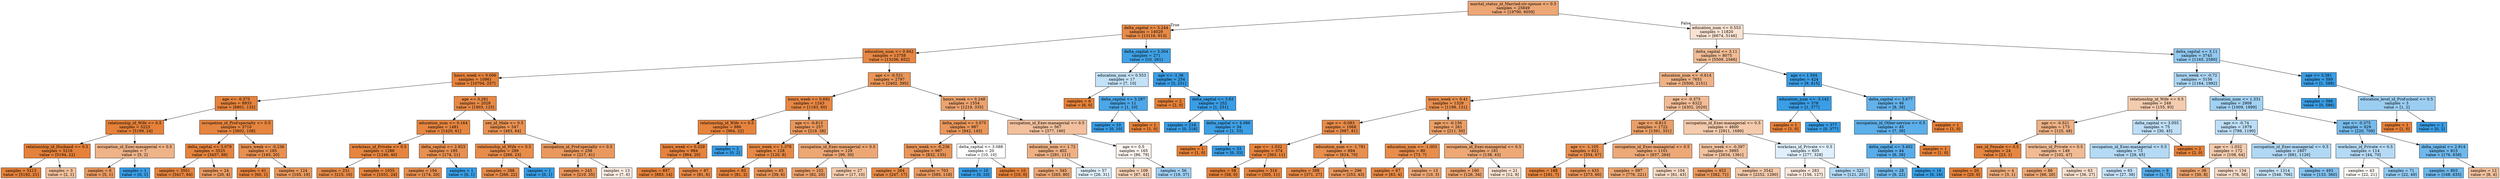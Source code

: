digraph Tree {
node [shape=box, style="filled", color="black"] ;
0 [label="marital_status_id_Married-civ-spouse <= 0.5\nsamples = 25849\nvalue = [19790, 6059]", fillcolor="#e58139b1"] ;
1 [label="delta_capital <= 3.244\nsamples = 14029\nvalue = [13116, 913]", fillcolor="#e58139ed"] ;
0 -> 1 [labeldistance=2.5, labelangle=45, headlabel="True"] ;
2 [label="education_num <= 0.942\nsamples = 13758\nvalue = [13106, 652]", fillcolor="#e58139f2"] ;
1 -> 2 ;
3 [label="hours_week <= 0.006\nsamples = 10961\nvalue = [10704, 257]", fillcolor="#e58139f9"] ;
2 -> 3 ;
4 [label="age <= -0.375\nsamples = 8933\nvalue = [8801, 132]", fillcolor="#e58139fb"] ;
3 -> 4 ;
5 [label="relationship_id_Wife <= 0.5\nsamples = 5223\nvalue = [5199, 24]", fillcolor="#e58139fe"] ;
4 -> 5 ;
6 [label="relationship_id_Husband <= 0.5\nsamples = 5216\nvalue = [5194, 22]", fillcolor="#e58139fe"] ;
5 -> 6 ;
7 [label="samples = 5213\nvalue = [5192, 21]", fillcolor="#e58139fe"] ;
6 -> 7 ;
8 [label="samples = 3\nvalue = [2, 1]", fillcolor="#e581397f"] ;
6 -> 8 ;
9 [label="occupation_id_Exec-managerial <= 0.5\nsamples = 7\nvalue = [5, 2]", fillcolor="#e5813999"] ;
5 -> 9 ;
10 [label="samples = 6\nvalue = [5, 1]", fillcolor="#e58139cc"] ;
9 -> 10 ;
11 [label="samples = 1\nvalue = [0, 1]", fillcolor="#399de5ff"] ;
9 -> 11 ;
12 [label="occupation_id_Prof-specialty <= 0.5\nsamples = 3710\nvalue = [3602, 108]", fillcolor="#e58139f7"] ;
4 -> 12 ;
13 [label="delta_capital <= 3.079\nsamples = 3525\nvalue = [3437, 88]", fillcolor="#e58139f8"] ;
12 -> 13 ;
14 [label="samples = 3501\nvalue = [3417, 84]", fillcolor="#e58139f9"] ;
13 -> 14 ;
15 [label="samples = 24\nvalue = [20, 4]", fillcolor="#e58139cc"] ;
13 -> 15 ;
16 [label="hours_week <= -0.236\nsamples = 185\nvalue = [165, 20]", fillcolor="#e58139e0"] ;
12 -> 16 ;
17 [label="samples = 61\nvalue = [60, 1]", fillcolor="#e58139fb"] ;
16 -> 17 ;
18 [label="samples = 124\nvalue = [105, 19]", fillcolor="#e58139d1"] ;
16 -> 18 ;
19 [label="age <= 0.281\nsamples = 2028\nvalue = [1903, 125]", fillcolor="#e58139ee"] ;
3 -> 19 ;
20 [label="education_num <= 0.164\nsamples = 1481\nvalue = [1420, 61]", fillcolor="#e58139f4"] ;
19 -> 20 ;
21 [label="workclass_id_Private <= 0.5\nsamples = 1286\nvalue = [1246, 40]", fillcolor="#e58139f7"] ;
20 -> 21 ;
22 [label="samples = 231\nvalue = [215, 16]", fillcolor="#e58139ec"] ;
21 -> 22 ;
23 [label="samples = 1055\nvalue = [1031, 24]", fillcolor="#e58139f9"] ;
21 -> 23 ;
24 [label="delta_capital <= 2.923\nsamples = 195\nvalue = [174, 21]", fillcolor="#e58139e0"] ;
20 -> 24 ;
25 [label="samples = 194\nvalue = [174, 20]", fillcolor="#e58139e2"] ;
24 -> 25 ;
26 [label="samples = 1\nvalue = [0, 1]", fillcolor="#399de5ff"] ;
24 -> 26 ;
27 [label="sex_id_Male <= 0.5\nsamples = 547\nvalue = [483, 64]", fillcolor="#e58139dd"] ;
19 -> 27 ;
28 [label="relationship_id_Wife <= 0.5\nsamples = 289\nvalue = [266, 23]", fillcolor="#e58139e9"] ;
27 -> 28 ;
29 [label="samples = 288\nvalue = [266, 22]", fillcolor="#e58139ea"] ;
28 -> 29 ;
30 [label="samples = 1\nvalue = [0, 1]", fillcolor="#399de5ff"] ;
28 -> 30 ;
31 [label="occupation_id_Prof-specialty <= 0.5\nsamples = 258\nvalue = [217, 41]", fillcolor="#e58139cf"] ;
27 -> 31 ;
32 [label="samples = 245\nvalue = [210, 35]", fillcolor="#e58139d4"] ;
31 -> 32 ;
33 [label="samples = 13\nvalue = [7, 6]", fillcolor="#e5813924"] ;
31 -> 33 ;
34 [label="age <= -0.521\nsamples = 2797\nvalue = [2402, 395]", fillcolor="#e58139d5"] ;
2 -> 34 ;
35 [label="hours_week <= 0.692\nsamples = 1243\nvalue = [1183, 60]", fillcolor="#e58139f2"] ;
34 -> 35 ;
36 [label="relationship_id_Wife <= 0.5\nsamples = 986\nvalue = [964, 22]", fillcolor="#e58139f9"] ;
35 -> 36 ;
37 [label="hours_week <= 0.329\nsamples = 984\nvalue = [964, 20]", fillcolor="#e58139fa"] ;
36 -> 37 ;
38 [label="samples = 897\nvalue = [883, 14]", fillcolor="#e58139fb"] ;
37 -> 38 ;
39 [label="samples = 87\nvalue = [81, 6]", fillcolor="#e58139ec"] ;
37 -> 39 ;
40 [label="samples = 2\nvalue = [0, 2]", fillcolor="#399de5ff"] ;
36 -> 40 ;
41 [label="age <= -0.813\nsamples = 257\nvalue = [219, 38]", fillcolor="#e58139d3"] ;
35 -> 41 ;
42 [label="hours_week <= 1.378\nsamples = 128\nvalue = [120, 8]", fillcolor="#e58139ee"] ;
41 -> 42 ;
43 [label="samples = 83\nvalue = [81, 2]", fillcolor="#e58139f9"] ;
42 -> 43 ;
44 [label="samples = 45\nvalue = [39, 6]", fillcolor="#e58139d8"] ;
42 -> 44 ;
45 [label="occupation_id_Exec-managerial <= 0.5\nsamples = 129\nvalue = [99, 30]", fillcolor="#e58139b2"] ;
41 -> 45 ;
46 [label="samples = 102\nvalue = [82, 20]", fillcolor="#e58139c1"] ;
45 -> 46 ;
47 [label="samples = 27\nvalue = [17, 10]", fillcolor="#e5813969"] ;
45 -> 47 ;
48 [label="hours_week <= 0.248\nsamples = 1554\nvalue = [1219, 335]", fillcolor="#e58139b9"] ;
34 -> 48 ;
49 [label="delta_capital <= 3.075\nsamples = 987\nvalue = [842, 145]", fillcolor="#e58139d3"] ;
48 -> 49 ;
50 [label="hours_week <= -0.236\nsamples = 967\nvalue = [832, 135]", fillcolor="#e58139d6"] ;
49 -> 50 ;
51 [label="samples = 264\nvalue = [247, 17]", fillcolor="#e58139ed"] ;
50 -> 51 ;
52 [label="samples = 703\nvalue = [585, 118]", fillcolor="#e58139cc"] ;
50 -> 52 ;
53 [label="delta_capital <= 3.088\nsamples = 20\nvalue = [10, 10]", fillcolor="#e5813900"] ;
49 -> 53 ;
54 [label="samples = 10\nvalue = [0, 10]", fillcolor="#399de5ff"] ;
53 -> 54 ;
55 [label="samples = 10\nvalue = [10, 0]", fillcolor="#e58139ff"] ;
53 -> 55 ;
56 [label="occupation_id_Exec-managerial <= 0.5\nsamples = 567\nvalue = [377, 190]", fillcolor="#e581397e"] ;
48 -> 56 ;
57 [label="education_num <= 1.72\nsamples = 402\nvalue = [291, 111]", fillcolor="#e581399e"] ;
56 -> 57 ;
58 [label="samples = 345\nvalue = [265, 80]", fillcolor="#e58139b2"] ;
57 -> 58 ;
59 [label="samples = 57\nvalue = [26, 31]", fillcolor="#399de529"] ;
57 -> 59 ;
60 [label="age <= 0.5\nsamples = 165\nvalue = [86, 79]", fillcolor="#e5813915"] ;
56 -> 60 ;
61 [label="samples = 109\nvalue = [67, 42]", fillcolor="#e581395f"] ;
60 -> 61 ;
62 [label="samples = 56\nvalue = [19, 37]", fillcolor="#399de57c"] ;
60 -> 62 ;
63 [label="delta_capital <= 3.304\nsamples = 271\nvalue = [10, 261]", fillcolor="#399de5f5"] ;
1 -> 63 ;
64 [label="education_num <= 0.553\nsamples = 17\nvalue = [7, 10]", fillcolor="#399de54d"] ;
63 -> 64 ;
65 [label="samples = 6\nvalue = [6, 0]", fillcolor="#e58139ff"] ;
64 -> 65 ;
66 [label="delta_capital <= 3.287\nsamples = 11\nvalue = [1, 10]", fillcolor="#399de5e6"] ;
64 -> 66 ;
67 [label="samples = 10\nvalue = [0, 10]", fillcolor="#399de5ff"] ;
66 -> 67 ;
68 [label="samples = 1\nvalue = [1, 0]", fillcolor="#e58139ff"] ;
66 -> 68 ;
69 [label="age <= -1.36\nsamples = 254\nvalue = [3, 251]", fillcolor="#399de5fc"] ;
63 -> 69 ;
70 [label="samples = 2\nvalue = [2, 0]", fillcolor="#e58139ff"] ;
69 -> 70 ;
71 [label="delta_capital <= 3.83\nsamples = 252\nvalue = [1, 251]", fillcolor="#399de5fe"] ;
69 -> 71 ;
72 [label="samples = 218\nvalue = [0, 218]", fillcolor="#399de5ff"] ;
71 -> 72 ;
73 [label="delta_capital <= 4.086\nsamples = 34\nvalue = [1, 33]", fillcolor="#399de5f7"] ;
71 -> 73 ;
74 [label="samples = 1\nvalue = [1, 0]", fillcolor="#e58139ff"] ;
73 -> 74 ;
75 [label="samples = 33\nvalue = [0, 33]", fillcolor="#399de5ff"] ;
73 -> 75 ;
76 [label="education_num <= 0.553\nsamples = 11820\nvalue = [6674, 5146]", fillcolor="#e581393a"] ;
0 -> 76 [labeldistance=2.5, labelangle=-45, headlabel="False"] ;
77 [label="delta_capital <= 3.11\nsamples = 8075\nvalue = [5509, 2566]", fillcolor="#e5813988"] ;
76 -> 77 ;
78 [label="education_num <= -0.614\nsamples = 7651\nvalue = [5500, 2151]", fillcolor="#e581399b"] ;
77 -> 78 ;
79 [label="hours_week <= 0.41\nsamples = 1329\nvalue = [1198, 131]", fillcolor="#e58139e3"] ;
78 -> 79 ;
80 [label="age <= -0.083\nsamples = 1068\nvalue = [987, 81]", fillcolor="#e58139ea"] ;
79 -> 80 ;
81 [label="age <= -1.032\nsamples = 374\nvalue = [363, 11]", fillcolor="#e58139f7"] ;
80 -> 81 ;
82 [label="samples = 58\nvalue = [58, 0]", fillcolor="#e58139ff"] ;
81 -> 82 ;
83 [label="samples = 316\nvalue = [305, 11]", fillcolor="#e58139f6"] ;
81 -> 83 ;
84 [label="education_num <= -1.781\nsamples = 694\nvalue = [624, 70]", fillcolor="#e58139e2"] ;
80 -> 84 ;
85 [label="samples = 398\nvalue = [371, 27]", fillcolor="#e58139ec"] ;
84 -> 85 ;
86 [label="samples = 296\nvalue = [253, 43]", fillcolor="#e58139d4"] ;
84 -> 86 ;
87 [label="age <= -0.156\nsamples = 261\nvalue = [211, 50]", fillcolor="#e58139c3"] ;
79 -> 87 ;
88 [label="education_num <= -1.003\nsamples = 80\nvalue = [73, 7]", fillcolor="#e58139e7"] ;
87 -> 88 ;
89 [label="samples = 67\nvalue = [63, 4]", fillcolor="#e58139ef"] ;
88 -> 89 ;
90 [label="samples = 13\nvalue = [10, 3]", fillcolor="#e58139b3"] ;
88 -> 90 ;
91 [label="occupation_id_Exec-managerial <= 0.5\nsamples = 181\nvalue = [138, 43]", fillcolor="#e58139b0"] ;
87 -> 91 ;
92 [label="samples = 160\nvalue = [126, 34]", fillcolor="#e58139ba"] ;
91 -> 92 ;
93 [label="samples = 21\nvalue = [12, 9]", fillcolor="#e5813940"] ;
91 -> 93 ;
94 [label="age <= -0.375\nsamples = 6322\nvalue = [4302, 2020]", fillcolor="#e5813987"] ;
78 -> 94 ;
95 [label="age <= -0.813\nsamples = 1722\nvalue = [1391, 331]", fillcolor="#e58139c2"] ;
94 -> 95 ;
96 [label="age <= -1.105\nsamples = 621\nvalue = [554, 67]", fillcolor="#e58139e0"] ;
95 -> 96 ;
97 [label="samples = 188\nvalue = [181, 7]", fillcolor="#e58139f5"] ;
96 -> 97 ;
98 [label="samples = 433\nvalue = [373, 60]", fillcolor="#e58139d6"] ;
96 -> 98 ;
99 [label="occupation_id_Exec-managerial <= 0.5\nsamples = 1101\nvalue = [837, 264]", fillcolor="#e58139af"] ;
95 -> 99 ;
100 [label="samples = 997\nvalue = [776, 221]", fillcolor="#e58139b6"] ;
99 -> 100 ;
101 [label="samples = 104\nvalue = [61, 43]", fillcolor="#e581394b"] ;
99 -> 101 ;
102 [label="occupation_id_Exec-managerial <= 0.5\nsamples = 4600\nvalue = [2911, 1689]", fillcolor="#e581396b"] ;
94 -> 102 ;
103 [label="hours_week <= -0.397\nsamples = 3995\nvalue = [2634, 1361]", fillcolor="#e581397b"] ;
102 -> 103 ;
104 [label="samples = 453\nvalue = [382, 71]", fillcolor="#e58139d0"] ;
103 -> 104 ;
105 [label="samples = 3542\nvalue = [2252, 1290]", fillcolor="#e581396d"] ;
103 -> 105 ;
106 [label="workclass_id_Private <= 0.5\nsamples = 605\nvalue = [277, 328]", fillcolor="#399de528"] ;
102 -> 106 ;
107 [label="samples = 283\nvalue = [156, 127]", fillcolor="#e581392f"] ;
106 -> 107 ;
108 [label="samples = 322\nvalue = [121, 201]", fillcolor="#399de565"] ;
106 -> 108 ;
109 [label="age <= 1.594\nsamples = 424\nvalue = [9, 415]", fillcolor="#399de5f9"] ;
77 -> 109 ;
110 [label="education_num <= -3.142\nsamples = 378\nvalue = [1, 377]", fillcolor="#399de5fe"] ;
109 -> 110 ;
111 [label="samples = 1\nvalue = [1, 0]", fillcolor="#e58139ff"] ;
110 -> 111 ;
112 [label="samples = 377\nvalue = [0, 377]", fillcolor="#399de5ff"] ;
110 -> 112 ;
113 [label="delta_capital <= 3.677\nsamples = 46\nvalue = [8, 38]", fillcolor="#399de5c9"] ;
109 -> 113 ;
114 [label="occupation_id_Other-service <= 0.5\nsamples = 45\nvalue = [7, 38]", fillcolor="#399de5d0"] ;
113 -> 114 ;
115 [label="delta_capital <= 3.402\nsamples = 44\nvalue = [6, 38]", fillcolor="#399de5d7"] ;
114 -> 115 ;
116 [label="samples = 28\nvalue = [6, 22]", fillcolor="#399de5b9"] ;
115 -> 116 ;
117 [label="samples = 16\nvalue = [0, 16]", fillcolor="#399de5ff"] ;
115 -> 117 ;
118 [label="samples = 1\nvalue = [1, 0]", fillcolor="#e58139ff"] ;
114 -> 118 ;
119 [label="samples = 1\nvalue = [1, 0]", fillcolor="#e58139ff"] ;
113 -> 119 ;
120 [label="delta_capital <= 3.11\nsamples = 3745\nvalue = [1165, 2580]", fillcolor="#399de58c"] ;
76 -> 120 ;
121 [label="hours_week <= -0.72\nsamples = 3156\nvalue = [1164, 1992]", fillcolor="#399de56a"] ;
120 -> 121 ;
122 [label="relationship_id_Wife <= 0.5\nsamples = 248\nvalue = [155, 93]", fillcolor="#e5813966"] ;
121 -> 122 ;
123 [label="age <= -0.521\nsamples = 173\nvalue = [125, 48]", fillcolor="#e581399d"] ;
122 -> 123 ;
124 [label="sex_id_Female <= 0.5\nsamples = 24\nvalue = [23, 1]", fillcolor="#e58139f4"] ;
123 -> 124 ;
125 [label="samples = 20\nvalue = [20, 0]", fillcolor="#e58139ff"] ;
124 -> 125 ;
126 [label="samples = 4\nvalue = [3, 1]", fillcolor="#e58139aa"] ;
124 -> 126 ;
127 [label="workclass_id_Private <= 0.5\nsamples = 149\nvalue = [102, 47]", fillcolor="#e581398a"] ;
123 -> 127 ;
128 [label="samples = 86\nvalue = [66, 20]", fillcolor="#e58139b2"] ;
127 -> 128 ;
129 [label="samples = 63\nvalue = [36, 27]", fillcolor="#e5813940"] ;
127 -> 129 ;
130 [label="delta_capital <= 3.055\nsamples = 75\nvalue = [30, 45]", fillcolor="#399de555"] ;
122 -> 130 ;
131 [label="occupation_id_Exec-managerial <= 0.5\nsamples = 73\nvalue = [28, 45]", fillcolor="#399de560"] ;
130 -> 131 ;
132 [label="samples = 65\nvalue = [27, 38]", fillcolor="#399de54a"] ;
131 -> 132 ;
133 [label="samples = 8\nvalue = [1, 7]", fillcolor="#399de5db"] ;
131 -> 133 ;
134 [label="samples = 2\nvalue = [2, 0]", fillcolor="#e58139ff"] ;
130 -> 134 ;
135 [label="education_num <= 1.331\nsamples = 2908\nvalue = [1009, 1899]", fillcolor="#399de578"] ;
121 -> 135 ;
136 [label="age <= -0.74\nsamples = 1979\nvalue = [789, 1190]", fillcolor="#399de556"] ;
135 -> 136 ;
137 [label="age <= -1.032\nsamples = 172\nvalue = [108, 64]", fillcolor="#e5813968"] ;
136 -> 137 ;
138 [label="samples = 38\nvalue = [30, 8]", fillcolor="#e58139bb"] ;
137 -> 138 ;
139 [label="samples = 134\nvalue = [78, 56]", fillcolor="#e5813948"] ;
137 -> 139 ;
140 [label="occupation_id_Exec-managerial <= 0.5\nsamples = 1807\nvalue = [681, 1126]", fillcolor="#399de565"] ;
136 -> 140 ;
141 [label="samples = 1314\nvalue = [548, 766]", fillcolor="#399de549"] ;
140 -> 141 ;
142 [label="samples = 493\nvalue = [133, 360]", fillcolor="#399de5a1"] ;
140 -> 142 ;
143 [label="age <= -0.375\nsamples = 929\nvalue = [220, 709]", fillcolor="#399de5b0"] ;
135 -> 143 ;
144 [label="workclass_id_Private <= 0.5\nsamples = 114\nvalue = [44, 70]", fillcolor="#399de55f"] ;
143 -> 144 ;
145 [label="samples = 43\nvalue = [22, 21]", fillcolor="#e581390c"] ;
144 -> 145 ;
146 [label="samples = 71\nvalue = [22, 49]", fillcolor="#399de58d"] ;
144 -> 146 ;
147 [label="delta_capital <= 2.914\nsamples = 815\nvalue = [176, 639]", fillcolor="#399de5b9"] ;
143 -> 147 ;
148 [label="samples = 803\nvalue = [168, 635]", fillcolor="#399de5bc"] ;
147 -> 148 ;
149 [label="samples = 12\nvalue = [8, 4]", fillcolor="#e581397f"] ;
147 -> 149 ;
150 [label="age <= 3.381\nsamples = 589\nvalue = [1, 588]", fillcolor="#399de5ff"] ;
120 -> 150 ;
151 [label="samples = 586\nvalue = [0, 586]", fillcolor="#399de5ff"] ;
150 -> 151 ;
152 [label="education_level_id_Prof-school <= 0.5\nsamples = 3\nvalue = [1, 2]", fillcolor="#399de57f"] ;
150 -> 152 ;
153 [label="samples = 1\nvalue = [1, 0]", fillcolor="#e58139ff"] ;
152 -> 153 ;
154 [label="samples = 2\nvalue = [0, 2]", fillcolor="#399de5ff"] ;
152 -> 154 ;
}